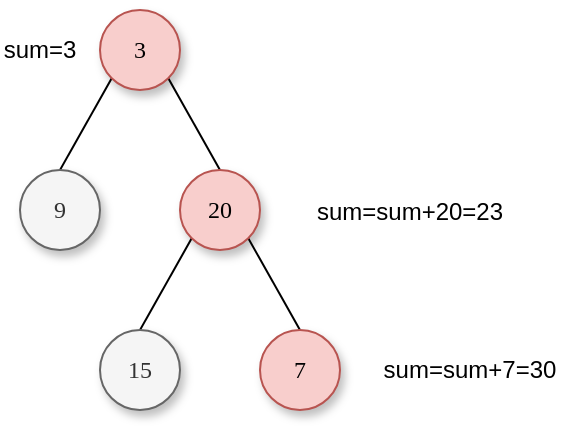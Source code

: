 <mxfile version="16.1.0" type="github">
  <diagram id="dbqqi3C47ijJKA_Fh1tV" name="第 1 页">
    <mxGraphModel dx="1042" dy="-622" grid="1" gridSize="10" guides="1" tooltips="1" connect="1" arrows="1" fold="1" page="1" pageScale="1" pageWidth="827" pageHeight="1169" math="0" shadow="0">
      <root>
        <mxCell id="0" />
        <mxCell id="1" parent="0" />
        <mxCell id="89kvmyf3B6sa9Tdo-k7o-1" style="rounded=0;orthogonalLoop=1;jettySize=auto;html=1;exitX=0;exitY=1;exitDx=0;exitDy=0;entryX=0.5;entryY=0;entryDx=0;entryDy=0;endArrow=none;endFill=0;sketch=0;" edge="1" parent="1" source="89kvmyf3B6sa9Tdo-k7o-3" target="89kvmyf3B6sa9Tdo-k7o-4">
          <mxGeometry relative="1" as="geometry" />
        </mxCell>
        <mxCell id="89kvmyf3B6sa9Tdo-k7o-2" style="edgeStyle=none;rounded=0;orthogonalLoop=1;jettySize=auto;html=1;exitX=1;exitY=1;exitDx=0;exitDy=0;entryX=0.5;entryY=0;entryDx=0;entryDy=0;endArrow=none;endFill=0;sketch=0;" edge="1" parent="1" source="89kvmyf3B6sa9Tdo-k7o-3" target="89kvmyf3B6sa9Tdo-k7o-7">
          <mxGeometry relative="1" as="geometry" />
        </mxCell>
        <mxCell id="89kvmyf3B6sa9Tdo-k7o-3" value="&lt;font face=&quot;Comic Sans MS&quot;&gt;3&lt;/font&gt;" style="ellipse;whiteSpace=wrap;html=1;fillColor=#f8cecc;strokeColor=#b85450;shadow=1;sketch=0;" vertex="1" parent="1">
          <mxGeometry x="350" y="1310" width="40" height="40" as="geometry" />
        </mxCell>
        <mxCell id="89kvmyf3B6sa9Tdo-k7o-4" value="&lt;font face=&quot;Comic Sans MS&quot;&gt;9&lt;/font&gt;" style="ellipse;whiteSpace=wrap;html=1;fillColor=#f5f5f5;strokeColor=#666666;shadow=1;fontColor=#333333;sketch=0;" vertex="1" parent="1">
          <mxGeometry x="310" y="1390" width="40" height="40" as="geometry" />
        </mxCell>
        <mxCell id="89kvmyf3B6sa9Tdo-k7o-5" style="edgeStyle=none;rounded=0;orthogonalLoop=1;jettySize=auto;html=1;exitX=0;exitY=1;exitDx=0;exitDy=0;entryX=0.5;entryY=0;entryDx=0;entryDy=0;endArrow=none;endFill=0;sketch=0;" edge="1" parent="1" source="89kvmyf3B6sa9Tdo-k7o-7" target="89kvmyf3B6sa9Tdo-k7o-8">
          <mxGeometry relative="1" as="geometry" />
        </mxCell>
        <mxCell id="89kvmyf3B6sa9Tdo-k7o-6" style="edgeStyle=none;rounded=0;orthogonalLoop=1;jettySize=auto;html=1;exitX=1;exitY=1;exitDx=0;exitDy=0;entryX=0.5;entryY=0;entryDx=0;entryDy=0;endArrow=none;endFill=0;sketch=0;" edge="1" parent="1" source="89kvmyf3B6sa9Tdo-k7o-7" target="89kvmyf3B6sa9Tdo-k7o-9">
          <mxGeometry relative="1" as="geometry" />
        </mxCell>
        <mxCell id="89kvmyf3B6sa9Tdo-k7o-7" value="&lt;font face=&quot;Comic Sans MS&quot;&gt;20&lt;/font&gt;" style="ellipse;whiteSpace=wrap;html=1;fillColor=#f8cecc;strokeColor=#b85450;shadow=1;sketch=0;" vertex="1" parent="1">
          <mxGeometry x="390" y="1390" width="40" height="40" as="geometry" />
        </mxCell>
        <mxCell id="89kvmyf3B6sa9Tdo-k7o-8" value="&lt;font face=&quot;Comic Sans MS&quot;&gt;15&lt;/font&gt;" style="ellipse;whiteSpace=wrap;html=1;fillColor=#f5f5f5;strokeColor=#666666;shadow=1;fontColor=#333333;sketch=0;" vertex="1" parent="1">
          <mxGeometry x="350" y="1470" width="40" height="40" as="geometry" />
        </mxCell>
        <mxCell id="89kvmyf3B6sa9Tdo-k7o-9" value="&lt;font face=&quot;Comic Sans MS&quot;&gt;7&lt;/font&gt;" style="ellipse;whiteSpace=wrap;html=1;shadow=1;fillColor=#f8cecc;strokeColor=#b85450;sketch=0;" vertex="1" parent="1">
          <mxGeometry x="430" y="1470" width="40" height="40" as="geometry" />
        </mxCell>
        <mxCell id="89kvmyf3B6sa9Tdo-k7o-10" value="sum=3" style="text;html=1;strokeColor=none;fillColor=none;align=center;verticalAlign=middle;whiteSpace=wrap;rounded=0;" vertex="1" parent="1">
          <mxGeometry x="300" y="1310" width="40" height="39" as="geometry" />
        </mxCell>
        <mxCell id="89kvmyf3B6sa9Tdo-k7o-12" value="sum=sum+7=30" style="text;html=1;strokeColor=none;fillColor=none;align=center;verticalAlign=middle;whiteSpace=wrap;rounded=0;" vertex="1" parent="1">
          <mxGeometry x="480" y="1470" width="110" height="40" as="geometry" />
        </mxCell>
        <mxCell id="89kvmyf3B6sa9Tdo-k7o-13" value="sum=sum+20=23" style="text;html=1;strokeColor=none;fillColor=none;align=center;verticalAlign=middle;whiteSpace=wrap;rounded=0;" vertex="1" parent="1">
          <mxGeometry x="450" y="1391" width="110" height="40" as="geometry" />
        </mxCell>
      </root>
    </mxGraphModel>
  </diagram>
</mxfile>
